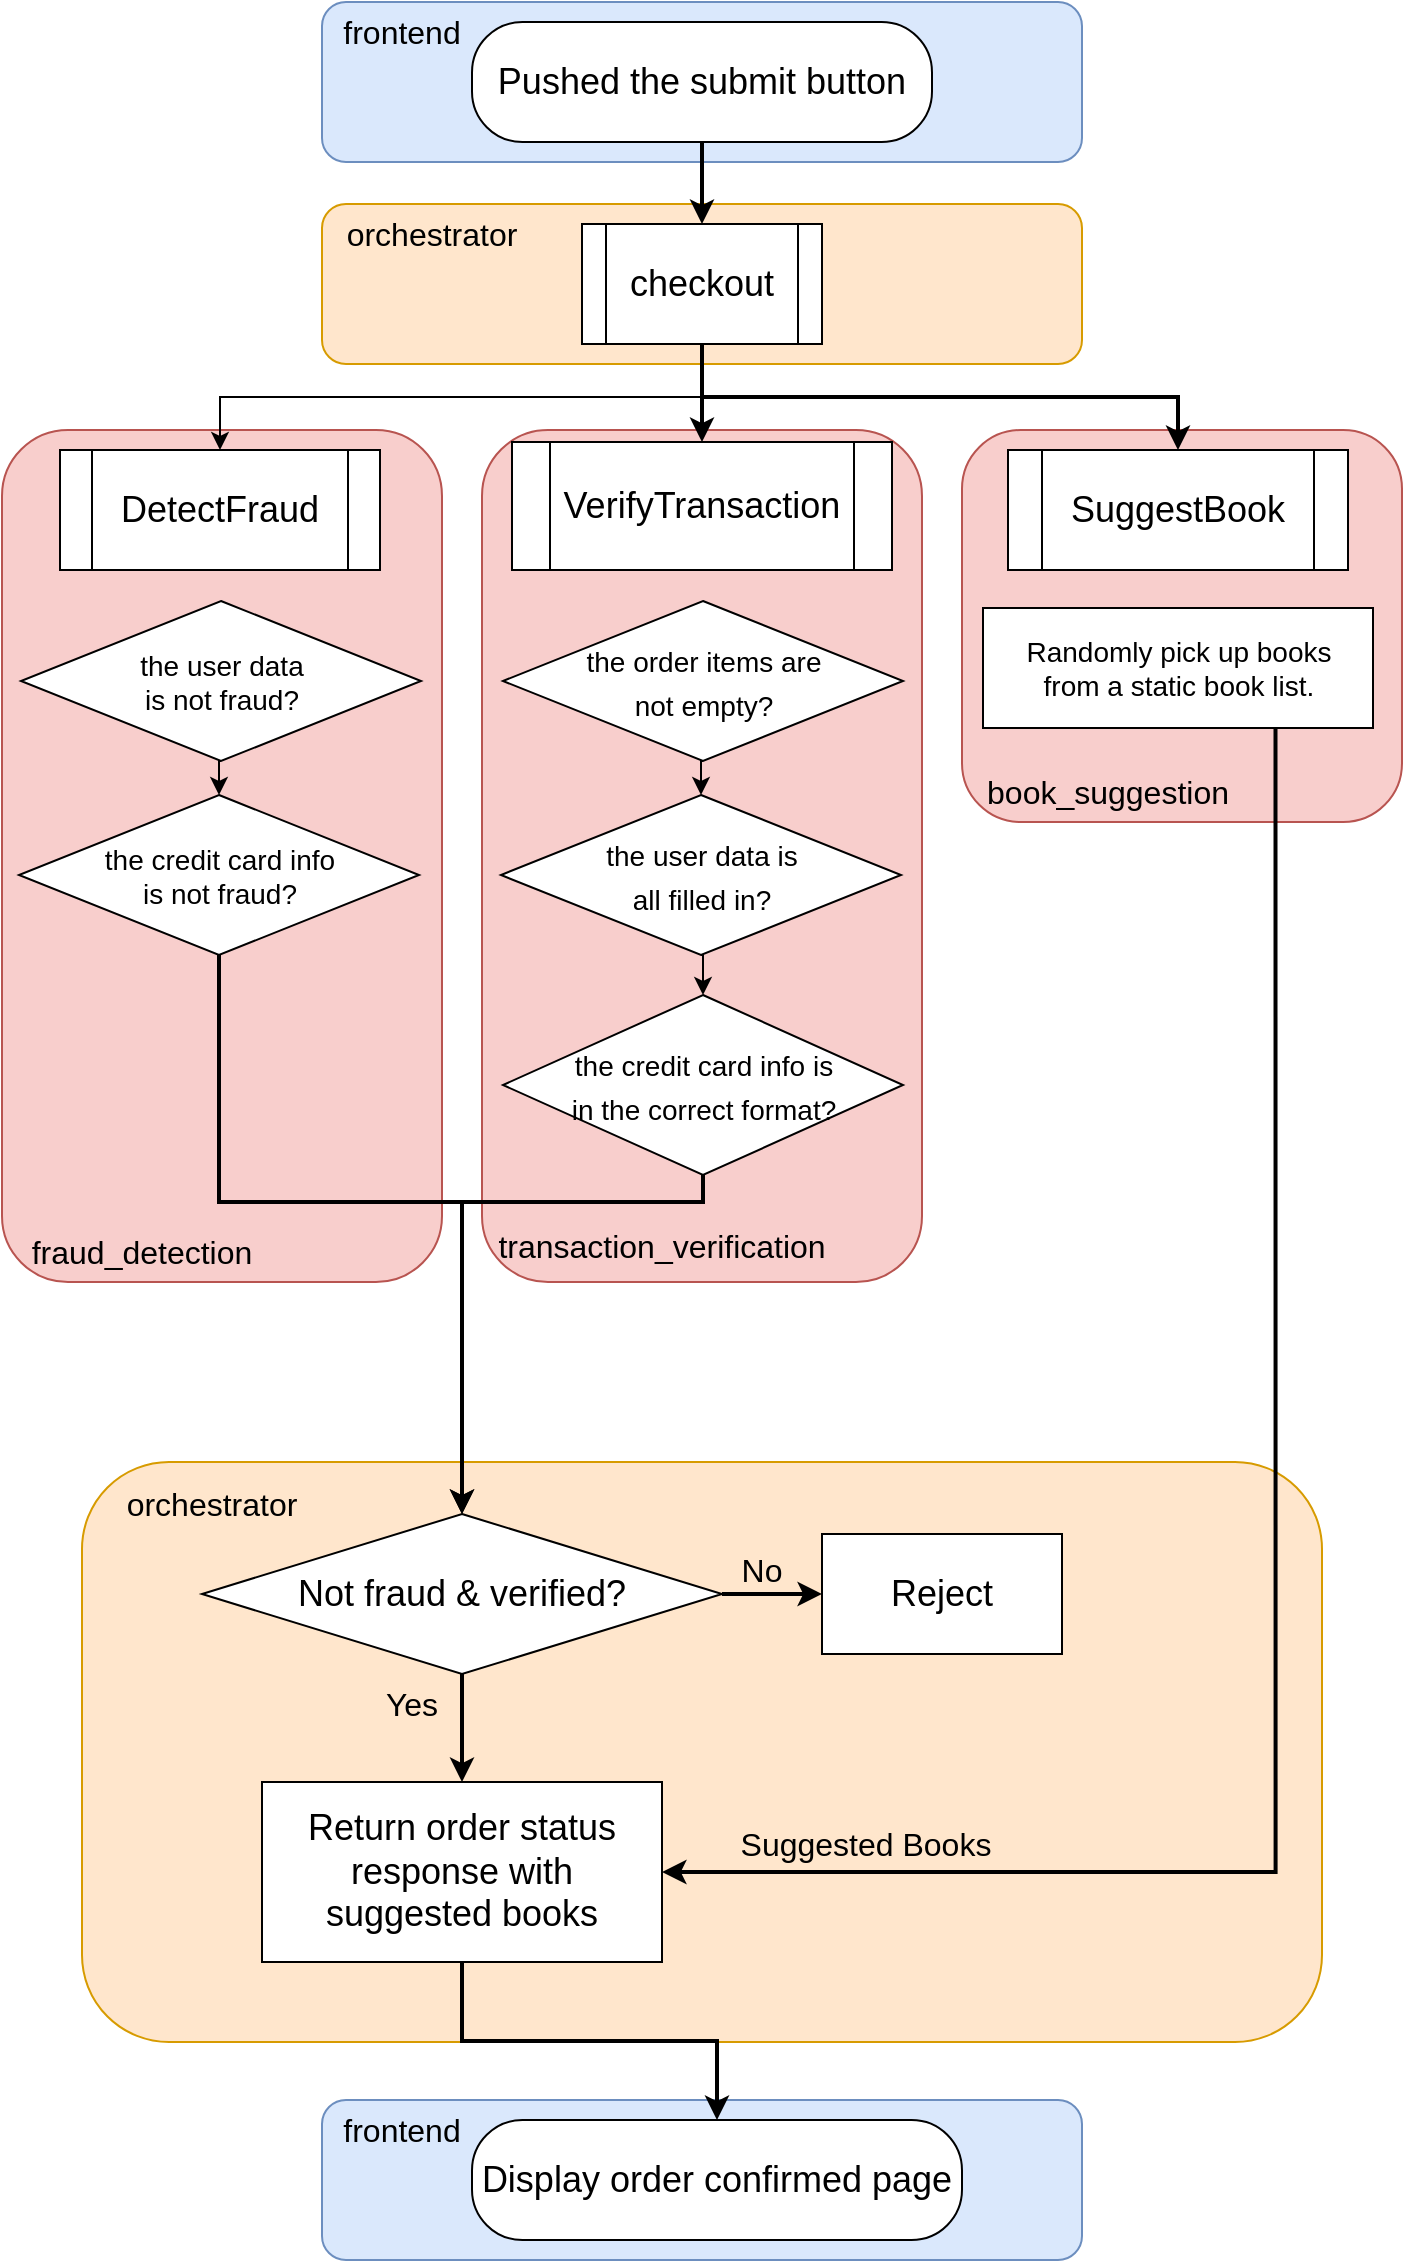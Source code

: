 <mxfile version="24.0.2" type="google">
  <diagram name="Page-1" id="TFrdZGG6V2xTVUQVYgAW">
    <mxGraphModel grid="1" page="1" gridSize="10" guides="1" tooltips="1" connect="1" arrows="1" fold="1" pageScale="1" pageWidth="850" pageHeight="1100" math="0" shadow="0">
      <root>
        <mxCell id="0" />
        <mxCell id="1" parent="0" />
        <mxCell id="tNPkLoMmBH56HrIBaQWF-62" value="" style="rounded=1;whiteSpace=wrap;html=1;labelBackgroundColor=none;fillStyle=auto;fillColor=#dae8fc;strokeColor=#6c8ebf;" vertex="1" parent="1">
          <mxGeometry x="230" y="1059" width="380" height="80" as="geometry" />
        </mxCell>
        <mxCell id="tNPkLoMmBH56HrIBaQWF-10" value="" style="rounded=1;whiteSpace=wrap;html=1;labelBackgroundColor=none;fillStyle=auto;fillColor=#f8cecc;strokeColor=#b85450;" vertex="1" parent="1">
          <mxGeometry x="550" y="224" width="220" height="196" as="geometry" />
        </mxCell>
        <mxCell id="tNPkLoMmBH56HrIBaQWF-9" value="" style="rounded=1;whiteSpace=wrap;html=1;labelBackgroundColor=none;fillStyle=auto;fillColor=#f8cecc;strokeColor=#b85450;" vertex="1" parent="1">
          <mxGeometry x="310" y="224" width="220" height="426" as="geometry" />
        </mxCell>
        <mxCell id="tNPkLoMmBH56HrIBaQWF-40" style="edgeStyle=orthogonalEdgeStyle;rounded=0;orthogonalLoop=1;jettySize=auto;html=1;exitX=0.5;exitY=0;exitDx=0;exitDy=0;entryX=0.5;entryY=0;entryDx=0;entryDy=0;" edge="1" parent="1" source="tNPkLoMmBH56HrIBaQWF-8" target="tNPkLoMmBH56HrIBaQWF-39">
          <mxGeometry relative="1" as="geometry" />
        </mxCell>
        <mxCell id="tNPkLoMmBH56HrIBaQWF-8" value="" style="rounded=1;whiteSpace=wrap;html=1;labelBackgroundColor=none;fillStyle=auto;fillColor=#f8cecc;strokeColor=#b85450;" vertex="1" parent="1">
          <mxGeometry x="70" y="224" width="220" height="426" as="geometry" />
        </mxCell>
        <mxCell id="tNPkLoMmBH56HrIBaQWF-37" value="" style="edgeStyle=orthogonalEdgeStyle;rounded=0;orthogonalLoop=1;jettySize=auto;html=1;strokeWidth=2;" edge="1" parent="1" source="tNPkLoMmBH56HrIBaQWF-7" target="tNPkLoMmBH56HrIBaQWF-43">
          <mxGeometry relative="1" as="geometry">
            <mxPoint x="420" y="234" as="targetPoint" />
          </mxGeometry>
        </mxCell>
        <mxCell id="tNPkLoMmBH56HrIBaQWF-7" value="" style="rounded=1;whiteSpace=wrap;html=1;labelBackgroundColor=none;fillStyle=auto;fillColor=#ffe6cc;strokeColor=#d79b00;" vertex="1" parent="1">
          <mxGeometry x="230" y="111" width="380" height="80" as="geometry" />
        </mxCell>
        <mxCell id="tNPkLoMmBH56HrIBaQWF-6" value="" style="rounded=1;whiteSpace=wrap;html=1;labelBackgroundColor=none;fillStyle=auto;fillColor=#dae8fc;strokeColor=#6c8ebf;" vertex="1" parent="1">
          <mxGeometry x="230" y="10" width="380" height="80" as="geometry" />
        </mxCell>
        <mxCell id="tNPkLoMmBH56HrIBaQWF-11" style="edgeStyle=orthogonalEdgeStyle;rounded=0;orthogonalLoop=1;jettySize=auto;html=1;exitX=0.5;exitY=1;exitDx=0;exitDy=0;entryX=0.5;entryY=0;entryDx=0;entryDy=0;strokeWidth=2;" edge="1" parent="1">
          <mxGeometry relative="1" as="geometry">
            <mxPoint x="420" y="80" as="sourcePoint" />
            <mxPoint x="420" y="121" as="targetPoint" />
          </mxGeometry>
        </mxCell>
        <mxCell id="tNPkLoMmBH56HrIBaQWF-23" style="edgeStyle=orthogonalEdgeStyle;rounded=0;orthogonalLoop=1;jettySize=auto;html=1;exitX=0.5;exitY=1;exitDx=0;exitDy=0;" edge="1" parent="1" source="tNPkLoMmBH56HrIBaQWF-10" target="tNPkLoMmBH56HrIBaQWF-10">
          <mxGeometry relative="1" as="geometry" />
        </mxCell>
        <mxCell id="tNPkLoMmBH56HrIBaQWF-28" value="" style="rounded=1;whiteSpace=wrap;html=1;labelBackgroundColor=none;fillStyle=auto;fillColor=#ffe6cc;strokeColor=#d79b00;" vertex="1" parent="1">
          <mxGeometry x="110" y="740" width="620" height="290" as="geometry" />
        </mxCell>
        <mxCell id="tNPkLoMmBH56HrIBaQWF-29" style="edgeStyle=orthogonalEdgeStyle;rounded=0;orthogonalLoop=1;jettySize=auto;html=1;exitX=0.5;exitY=1;exitDx=0;exitDy=0;" edge="1" parent="1">
          <mxGeometry relative="1" as="geometry">
            <mxPoint x="420" y="402" as="sourcePoint" />
            <mxPoint x="420" y="402" as="targetPoint" />
          </mxGeometry>
        </mxCell>
        <mxCell id="tNPkLoMmBH56HrIBaQWF-57" style="edgeStyle=orthogonalEdgeStyle;rounded=0;orthogonalLoop=1;jettySize=auto;html=1;exitX=0.5;exitY=1;exitDx=0;exitDy=0;strokeWidth=2;" edge="1" parent="1" source="tNPkLoMmBH56HrIBaQWF-30" target="tNPkLoMmBH56HrIBaQWF-52">
          <mxGeometry relative="1" as="geometry" />
        </mxCell>
        <mxCell id="tNPkLoMmBH56HrIBaQWF-59" style="edgeStyle=orthogonalEdgeStyle;rounded=0;orthogonalLoop=1;jettySize=auto;html=1;exitX=1;exitY=0.5;exitDx=0;exitDy=0;strokeWidth=2;" edge="1" parent="1" source="tNPkLoMmBH56HrIBaQWF-30" target="tNPkLoMmBH56HrIBaQWF-58">
          <mxGeometry relative="1" as="geometry" />
        </mxCell>
        <mxCell id="tNPkLoMmBH56HrIBaQWF-30" value="&lt;span style=&quot;font-size: 18px;&quot;&gt;Not fraud &amp;amp; verified?&lt;/span&gt;" style="rhombus;whiteSpace=wrap;html=1;" vertex="1" parent="1">
          <mxGeometry x="170" y="766" width="260" height="80" as="geometry" />
        </mxCell>
        <mxCell id="tNPkLoMmBH56HrIBaQWF-33" value="&lt;span style=&quot;font-size: 18px;&quot;&gt;Pushed the submit button&lt;/span&gt;" style="rounded=1;whiteSpace=wrap;html=1;arcSize=42;" vertex="1" parent="1">
          <mxGeometry x="305" y="20" width="230" height="60" as="geometry" />
        </mxCell>
        <mxCell id="tNPkLoMmBH56HrIBaQWF-65" style="edgeStyle=orthogonalEdgeStyle;rounded=0;orthogonalLoop=1;jettySize=auto;html=1;exitX=0.5;exitY=1;exitDx=0;exitDy=0;entryX=0.5;entryY=0;entryDx=0;entryDy=0;strokeWidth=2;" edge="1" parent="1" source="tNPkLoMmBH56HrIBaQWF-34" target="tNPkLoMmBH56HrIBaQWF-44">
          <mxGeometry relative="1" as="geometry" />
        </mxCell>
        <mxCell id="tNPkLoMmBH56HrIBaQWF-93" style="edgeStyle=orthogonalEdgeStyle;rounded=0;orthogonalLoop=1;jettySize=auto;html=1;exitX=0.5;exitY=1;exitDx=0;exitDy=0;entryX=0.5;entryY=0;entryDx=0;entryDy=0;" edge="1" parent="1" source="tNPkLoMmBH56HrIBaQWF-34" target="tNPkLoMmBH56HrIBaQWF-39">
          <mxGeometry relative="1" as="geometry" />
        </mxCell>
        <mxCell id="tNPkLoMmBH56HrIBaQWF-34" value="&lt;span style=&quot;font-size: 18px;&quot;&gt;checkout&lt;/span&gt;" style="shape=process;whiteSpace=wrap;html=1;backgroundOutline=1;" vertex="1" parent="1">
          <mxGeometry x="360" y="121" width="120" height="60" as="geometry" />
        </mxCell>
        <mxCell id="tNPkLoMmBH56HrIBaQWF-39" value="&lt;span style=&quot;font-size: 18px;&quot;&gt;DetectFraud&lt;/span&gt;" style="shape=process;whiteSpace=wrap;html=1;backgroundOutline=1;" vertex="1" parent="1">
          <mxGeometry x="99" y="234" width="160" height="60" as="geometry" />
        </mxCell>
        <mxCell id="tNPkLoMmBH56HrIBaQWF-43" value="&lt;span style=&quot;font-size: 18px;&quot;&gt;VerifyTransaction&lt;/span&gt;" style="shape=process;whiteSpace=wrap;html=1;backgroundOutline=1;" vertex="1" parent="1">
          <mxGeometry x="325" y="230" width="190" height="64" as="geometry" />
        </mxCell>
        <mxCell id="tNPkLoMmBH56HrIBaQWF-44" value="&lt;span style=&quot;font-size: 18px;&quot;&gt;SuggestBook&lt;/span&gt;" style="shape=process;whiteSpace=wrap;html=1;backgroundOutline=1;" vertex="1" parent="1">
          <mxGeometry x="573" y="234" width="170" height="60" as="geometry" />
        </mxCell>
        <mxCell id="tNPkLoMmBH56HrIBaQWF-54" style="edgeStyle=orthogonalEdgeStyle;rounded=0;orthogonalLoop=1;jettySize=auto;html=1;exitX=0.75;exitY=1;exitDx=0;exitDy=0;entryX=1;entryY=0.5;entryDx=0;entryDy=0;strokeWidth=2;" edge="1" parent="1" source="tNPkLoMmBH56HrIBaQWF-46" target="tNPkLoMmBH56HrIBaQWF-52">
          <mxGeometry relative="1" as="geometry" />
        </mxCell>
        <mxCell id="tNPkLoMmBH56HrIBaQWF-46" value="&lt;span style=&quot;font-size: 14px;&quot;&gt;Randomly pick up books&lt;/span&gt;&lt;br style=&quot;font-size: 14px;&quot;&gt;&lt;span style=&quot;font-size: 14px;&quot;&gt;from a static book list.&lt;/span&gt;" style="rounded=0;whiteSpace=wrap;html=1;" vertex="1" parent="1">
          <mxGeometry x="560.5" y="313" width="195" height="60" as="geometry" />
        </mxCell>
        <mxCell id="tNPkLoMmBH56HrIBaQWF-64" style="edgeStyle=orthogonalEdgeStyle;rounded=0;orthogonalLoop=1;jettySize=auto;html=1;exitX=0.5;exitY=1;exitDx=0;exitDy=0;strokeWidth=2;" edge="1" parent="1" source="tNPkLoMmBH56HrIBaQWF-52" target="tNPkLoMmBH56HrIBaQWF-63">
          <mxGeometry relative="1" as="geometry" />
        </mxCell>
        <mxCell id="tNPkLoMmBH56HrIBaQWF-52" value="Return order status response with suggested books" style="rounded=0;whiteSpace=wrap;html=1;fontSize=18;" vertex="1" parent="1">
          <mxGeometry x="200" y="900" width="200" height="90" as="geometry" />
        </mxCell>
        <mxCell id="tNPkLoMmBH56HrIBaQWF-55" value="Yes" style="text;strokeColor=none;align=center;fillColor=none;html=1;verticalAlign=middle;whiteSpace=wrap;rounded=0;fontSize=16;" vertex="1" parent="1">
          <mxGeometry x="245" y="846" width="60" height="30" as="geometry" />
        </mxCell>
        <mxCell id="tNPkLoMmBH56HrIBaQWF-58" value="Reject" style="rounded=0;whiteSpace=wrap;html=1;fontSize=18;" vertex="1" parent="1">
          <mxGeometry x="480" y="776" width="120" height="60" as="geometry" />
        </mxCell>
        <mxCell id="tNPkLoMmBH56HrIBaQWF-60" value="No" style="text;strokeColor=none;align=center;fillColor=none;html=1;verticalAlign=middle;whiteSpace=wrap;rounded=0;fontSize=16;" vertex="1" parent="1">
          <mxGeometry x="420" y="779" width="60" height="30" as="geometry" />
        </mxCell>
        <mxCell id="tNPkLoMmBH56HrIBaQWF-61" style="edgeStyle=orthogonalEdgeStyle;rounded=0;orthogonalLoop=1;jettySize=auto;html=1;exitX=0.5;exitY=1;exitDx=0;exitDy=0;" edge="1" parent="1" source="tNPkLoMmBH56HrIBaQWF-28" target="tNPkLoMmBH56HrIBaQWF-28">
          <mxGeometry relative="1" as="geometry" />
        </mxCell>
        <mxCell id="tNPkLoMmBH56HrIBaQWF-63" value="&lt;span style=&quot;font-size: 18px;&quot;&gt;Display order confirmed page&lt;/span&gt;" style="rounded=1;whiteSpace=wrap;html=1;arcSize=42;" vertex="1" parent="1">
          <mxGeometry x="305" y="1069" width="245" height="60" as="geometry" />
        </mxCell>
        <mxCell id="tNPkLoMmBH56HrIBaQWF-81" style="edgeStyle=orthogonalEdgeStyle;rounded=0;orthogonalLoop=1;jettySize=auto;html=1;exitX=0.5;exitY=1;exitDx=0;exitDy=0;entryX=0.5;entryY=0;entryDx=0;entryDy=0;" edge="1" parent="1" source="tNPkLoMmBH56HrIBaQWF-66" target="tNPkLoMmBH56HrIBaQWF-67">
          <mxGeometry relative="1" as="geometry" />
        </mxCell>
        <mxCell id="tNPkLoMmBH56HrIBaQWF-66" value="&lt;font style=&quot;font-size: 14px;&quot;&gt;the order items are &lt;br&gt;not empty?&lt;/font&gt;" style="rhombus;whiteSpace=wrap;html=1;fontSize=18;" vertex="1" parent="1">
          <mxGeometry x="320.5" y="309.5" width="200" height="80" as="geometry" />
        </mxCell>
        <mxCell id="tNPkLoMmBH56HrIBaQWF-82" style="edgeStyle=orthogonalEdgeStyle;rounded=0;orthogonalLoop=1;jettySize=auto;html=1;exitX=0.5;exitY=1;exitDx=0;exitDy=0;entryX=0.5;entryY=0;entryDx=0;entryDy=0;" edge="1" parent="1" source="tNPkLoMmBH56HrIBaQWF-67" target="tNPkLoMmBH56HrIBaQWF-68">
          <mxGeometry relative="1" as="geometry" />
        </mxCell>
        <mxCell id="tNPkLoMmBH56HrIBaQWF-67" value="&lt;font style=&quot;font-size: 14px;&quot;&gt;the user data is&lt;br&gt;all filled in?&lt;/font&gt;" style="rhombus;whiteSpace=wrap;html=1;fontSize=18;" vertex="1" parent="1">
          <mxGeometry x="319.5" y="406.5" width="200" height="80" as="geometry" />
        </mxCell>
        <mxCell id="tNPkLoMmBH56HrIBaQWF-73" style="edgeStyle=orthogonalEdgeStyle;rounded=0;orthogonalLoop=1;jettySize=auto;html=1;exitX=0.5;exitY=1;exitDx=0;exitDy=0;strokeWidth=2;" edge="1" parent="1" source="tNPkLoMmBH56HrIBaQWF-68" target="tNPkLoMmBH56HrIBaQWF-30">
          <mxGeometry relative="1" as="geometry">
            <Array as="points">
              <mxPoint x="421" y="610" />
              <mxPoint x="300" y="610" />
            </Array>
          </mxGeometry>
        </mxCell>
        <mxCell id="tNPkLoMmBH56HrIBaQWF-68" value="&lt;font style=&quot;font-size: 14px;&quot;&gt;the credit card info is &lt;br&gt;in the correct format?&lt;/font&gt;" style="rhombus;whiteSpace=wrap;html=1;fontSize=18;" vertex="1" parent="1">
          <mxGeometry x="320.5" y="506.5" width="200" height="90" as="geometry" />
        </mxCell>
        <mxCell id="tNPkLoMmBH56HrIBaQWF-83" style="edgeStyle=orthogonalEdgeStyle;rounded=0;orthogonalLoop=1;jettySize=auto;html=1;exitX=0.5;exitY=1;exitDx=0;exitDy=0;entryX=0.5;entryY=0;entryDx=0;entryDy=0;" edge="1" parent="1" source="tNPkLoMmBH56HrIBaQWF-69" target="tNPkLoMmBH56HrIBaQWF-70">
          <mxGeometry relative="1" as="geometry" />
        </mxCell>
        <mxCell id="tNPkLoMmBH56HrIBaQWF-69" value="the user data &lt;br&gt;is not fraud?" style="rhombus;whiteSpace=wrap;html=1;fontSize=14;" vertex="1" parent="1">
          <mxGeometry x="79.5" y="309.5" width="200" height="80" as="geometry" />
        </mxCell>
        <mxCell id="tNPkLoMmBH56HrIBaQWF-86" style="edgeStyle=orthogonalEdgeStyle;rounded=0;orthogonalLoop=1;jettySize=auto;html=1;exitX=0.5;exitY=1;exitDx=0;exitDy=0;entryX=0.5;entryY=0;entryDx=0;entryDy=0;strokeWidth=2;" edge="1" parent="1" source="tNPkLoMmBH56HrIBaQWF-70" target="tNPkLoMmBH56HrIBaQWF-30">
          <mxGeometry relative="1" as="geometry">
            <Array as="points">
              <mxPoint x="179" y="610" />
              <mxPoint x="300" y="610" />
            </Array>
          </mxGeometry>
        </mxCell>
        <mxCell id="tNPkLoMmBH56HrIBaQWF-70" value="the credit card info&lt;br&gt;is not fraud?" style="rhombus;whiteSpace=wrap;html=1;fontSize=14;" vertex="1" parent="1">
          <mxGeometry x="78.5" y="406.5" width="200" height="80" as="geometry" />
        </mxCell>
        <mxCell id="tNPkLoMmBH56HrIBaQWF-85" value="Suggested Books" style="text;strokeColor=none;align=center;fillColor=none;html=1;verticalAlign=middle;whiteSpace=wrap;rounded=0;fontSize=16;" vertex="1" parent="1">
          <mxGeometry x="437" y="916" width="130" height="30" as="geometry" />
        </mxCell>
        <mxCell id="tNPkLoMmBH56HrIBaQWF-87" value="frontend&lt;span style=&quot;color: rgba(0, 0, 0, 0); font-family: monospace; font-size: 0px; text-align: start; text-wrap: nowrap;&quot;&gt;%3CmxGraphModel%3E%3Croot%3E%3CmxCell%20id%3D%220%22%2F%3E%3CmxCell%20id%3D%221%22%20parent%3D%220%22%2F%3E%3CmxCell%20id%3D%222%22%20value%3D%22No%22%20style%3D%22text%3BstrokeColor%3Dnone%3Balign%3Dcenter%3BfillColor%3Dnone%3Bhtml%3D1%3BverticalAlign%3Dmiddle%3BwhiteSpace%3Dwrap%3Brounded%3D0%3BfontSize%3D16%3B%22%20vertex%3D%221%22%20parent%3D%221%22%3E%3CmxGeometry%20x%3D%22420%22%20y%3D%22709%22%20width%3D%2260%22%20height%3D%2230%22%20as%3D%22geometry%22%2F%3E%3C%2FmxCell%3E%3C%2Froot%3E%3C%2FmxGraphModel%3E&lt;/span&gt;" style="text;strokeColor=none;align=center;fillColor=none;html=1;verticalAlign=middle;whiteSpace=wrap;rounded=0;fontSize=16;" vertex="1" parent="1">
          <mxGeometry x="219.5" y="10" width="100" height="30" as="geometry" />
        </mxCell>
        <mxCell id="tNPkLoMmBH56HrIBaQWF-88" value="orchestrator" style="text;strokeColor=none;align=center;fillColor=none;html=1;verticalAlign=middle;whiteSpace=wrap;rounded=0;fontSize=16;" vertex="1" parent="1">
          <mxGeometry x="230" y="111" width="110" height="30" as="geometry" />
        </mxCell>
        <mxCell id="tNPkLoMmBH56HrIBaQWF-89" value="fraud_detection" style="text;strokeColor=none;align=center;fillColor=none;html=1;verticalAlign=middle;whiteSpace=wrap;rounded=0;fontSize=16;" vertex="1" parent="1">
          <mxGeometry x="90" y="620" width="100" height="30" as="geometry" />
        </mxCell>
        <mxCell id="tNPkLoMmBH56HrIBaQWF-90" value="transaction_verification" style="text;strokeColor=none;align=center;fillColor=none;html=1;verticalAlign=middle;whiteSpace=wrap;rounded=0;fontSize=16;" vertex="1" parent="1">
          <mxGeometry x="350" y="617" width="100" height="30" as="geometry" />
        </mxCell>
        <mxCell id="tNPkLoMmBH56HrIBaQWF-94" value="book_suggestion" style="text;strokeColor=none;align=center;fillColor=none;html=1;verticalAlign=middle;whiteSpace=wrap;rounded=0;fontSize=16;" vertex="1" parent="1">
          <mxGeometry x="573" y="389.5" width="100" height="30" as="geometry" />
        </mxCell>
        <mxCell id="tNPkLoMmBH56HrIBaQWF-95" value="orchestrator" style="text;strokeColor=none;align=center;fillColor=none;html=1;verticalAlign=middle;whiteSpace=wrap;rounded=0;fontSize=16;" vertex="1" parent="1">
          <mxGeometry x="120" y="746" width="110" height="30" as="geometry" />
        </mxCell>
        <mxCell id="tNPkLoMmBH56HrIBaQWF-96" value="frontend&lt;span style=&quot;color: rgba(0, 0, 0, 0); font-family: monospace; font-size: 0px; text-align: start; text-wrap: nowrap;&quot;&gt;%3CmxGraphModel%3E%3Croot%3E%3CmxCell%20id%3D%220%22%2F%3E%3CmxCell%20id%3D%221%22%20parent%3D%220%22%2F%3E%3CmxCell%20id%3D%222%22%20value%3D%22No%22%20style%3D%22text%3BstrokeColor%3Dnone%3Balign%3Dcenter%3BfillColor%3Dnone%3Bhtml%3D1%3BverticalAlign%3Dmiddle%3BwhiteSpace%3Dwrap%3Brounded%3D0%3BfontSize%3D16%3B%22%20vertex%3D%221%22%20parent%3D%221%22%3E%3CmxGeometry%20x%3D%22420%22%20y%3D%22709%22%20width%3D%2260%22%20height%3D%2230%22%20as%3D%22geometry%22%2F%3E%3C%2FmxCell%3E%3C%2Froot%3E%3C%2FmxGraphModel%3E&lt;/span&gt;" style="text;strokeColor=none;align=center;fillColor=none;html=1;verticalAlign=middle;whiteSpace=wrap;rounded=0;fontSize=16;" vertex="1" parent="1">
          <mxGeometry x="219.5" y="1059" width="100" height="30" as="geometry" />
        </mxCell>
      </root>
    </mxGraphModel>
  </diagram>
</mxfile>
